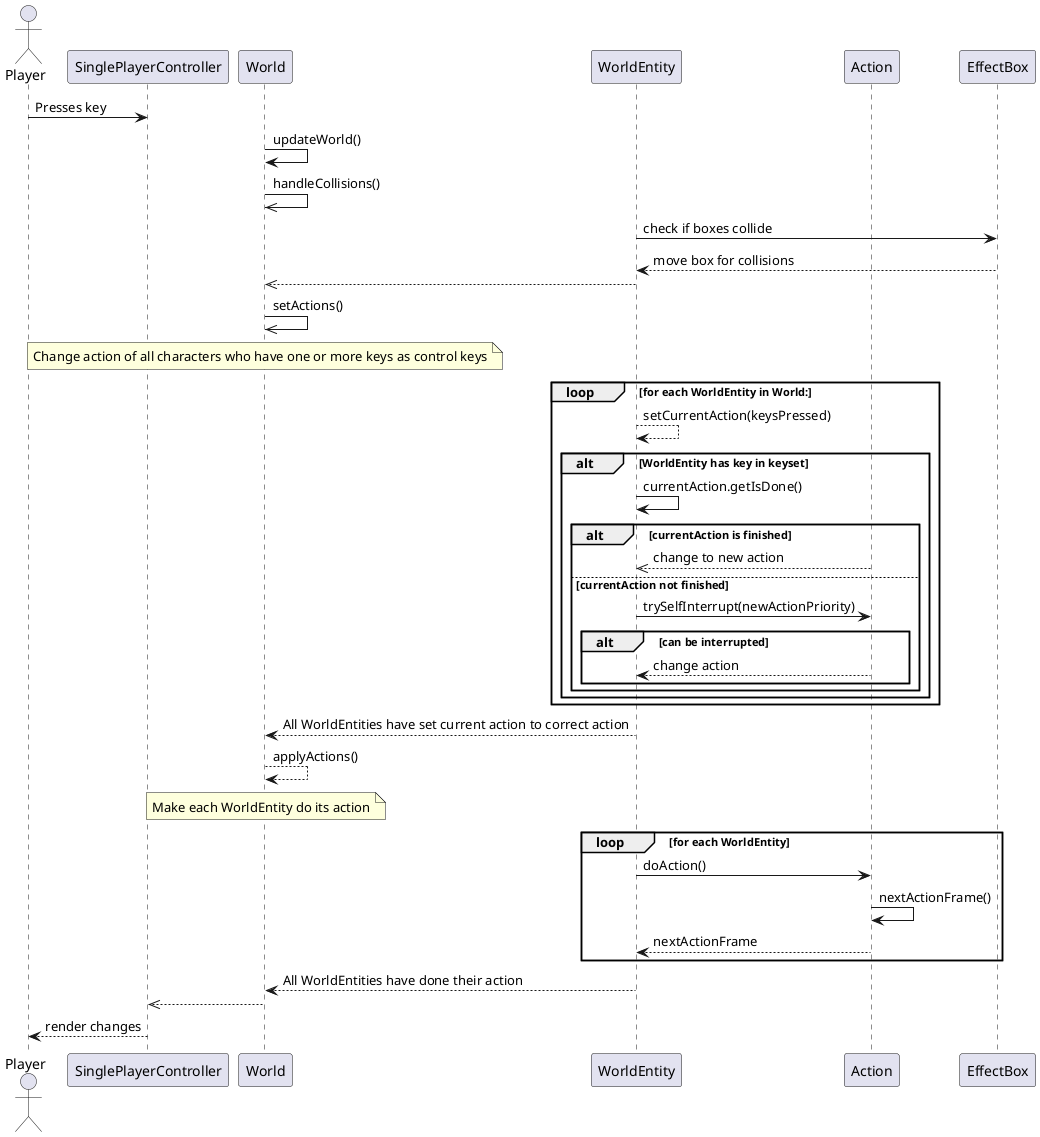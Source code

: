 
@startuml
    Actor Player
    participant SinglePlayerController as c
    participant World as w
    participant WorldEntity as e
    participant Action as a
    participant EffectBox as box


    Player -> c: Presses key

    w -> w: updateWorld()
    
    w ->> w: handleCollisions()
    e -> box: check if boxes collide
    box --> e: move box for collisions
    e -->> w: 

    w ->> w: setActions() 
    Note over w, w: Change action of all characters who have one or more keys as control keys
    loop for each WorldEntity in World:
        e --> e: setCurrentAction(keysPressed)
        alt WorldEntity has key in keyset
            e -> e: currentAction.getIsDone()
            alt currentAction is finished
                a -->> e: change to new action
            else currentAction not finished
                e -> a: trySelfInterrupt(newActionPriority)
                alt can be interrupted
                    a ---> e: change action
                end
            end
        end        
    end
    e ---> w: All WorldEntities have set current action to correct action
    
    w --> w: applyActions()
    Note over w, w: Make each WorldEntity do its action
    loop for each WorldEntity
        e -> a: doAction()
        a -> a: nextActionFrame()
        a ---> e: nextActionFrame  
    end
    e ---> w: All WorldEntities have done their action
    
    w -->> c: 
    c ---> Player: render changes 
@enduml